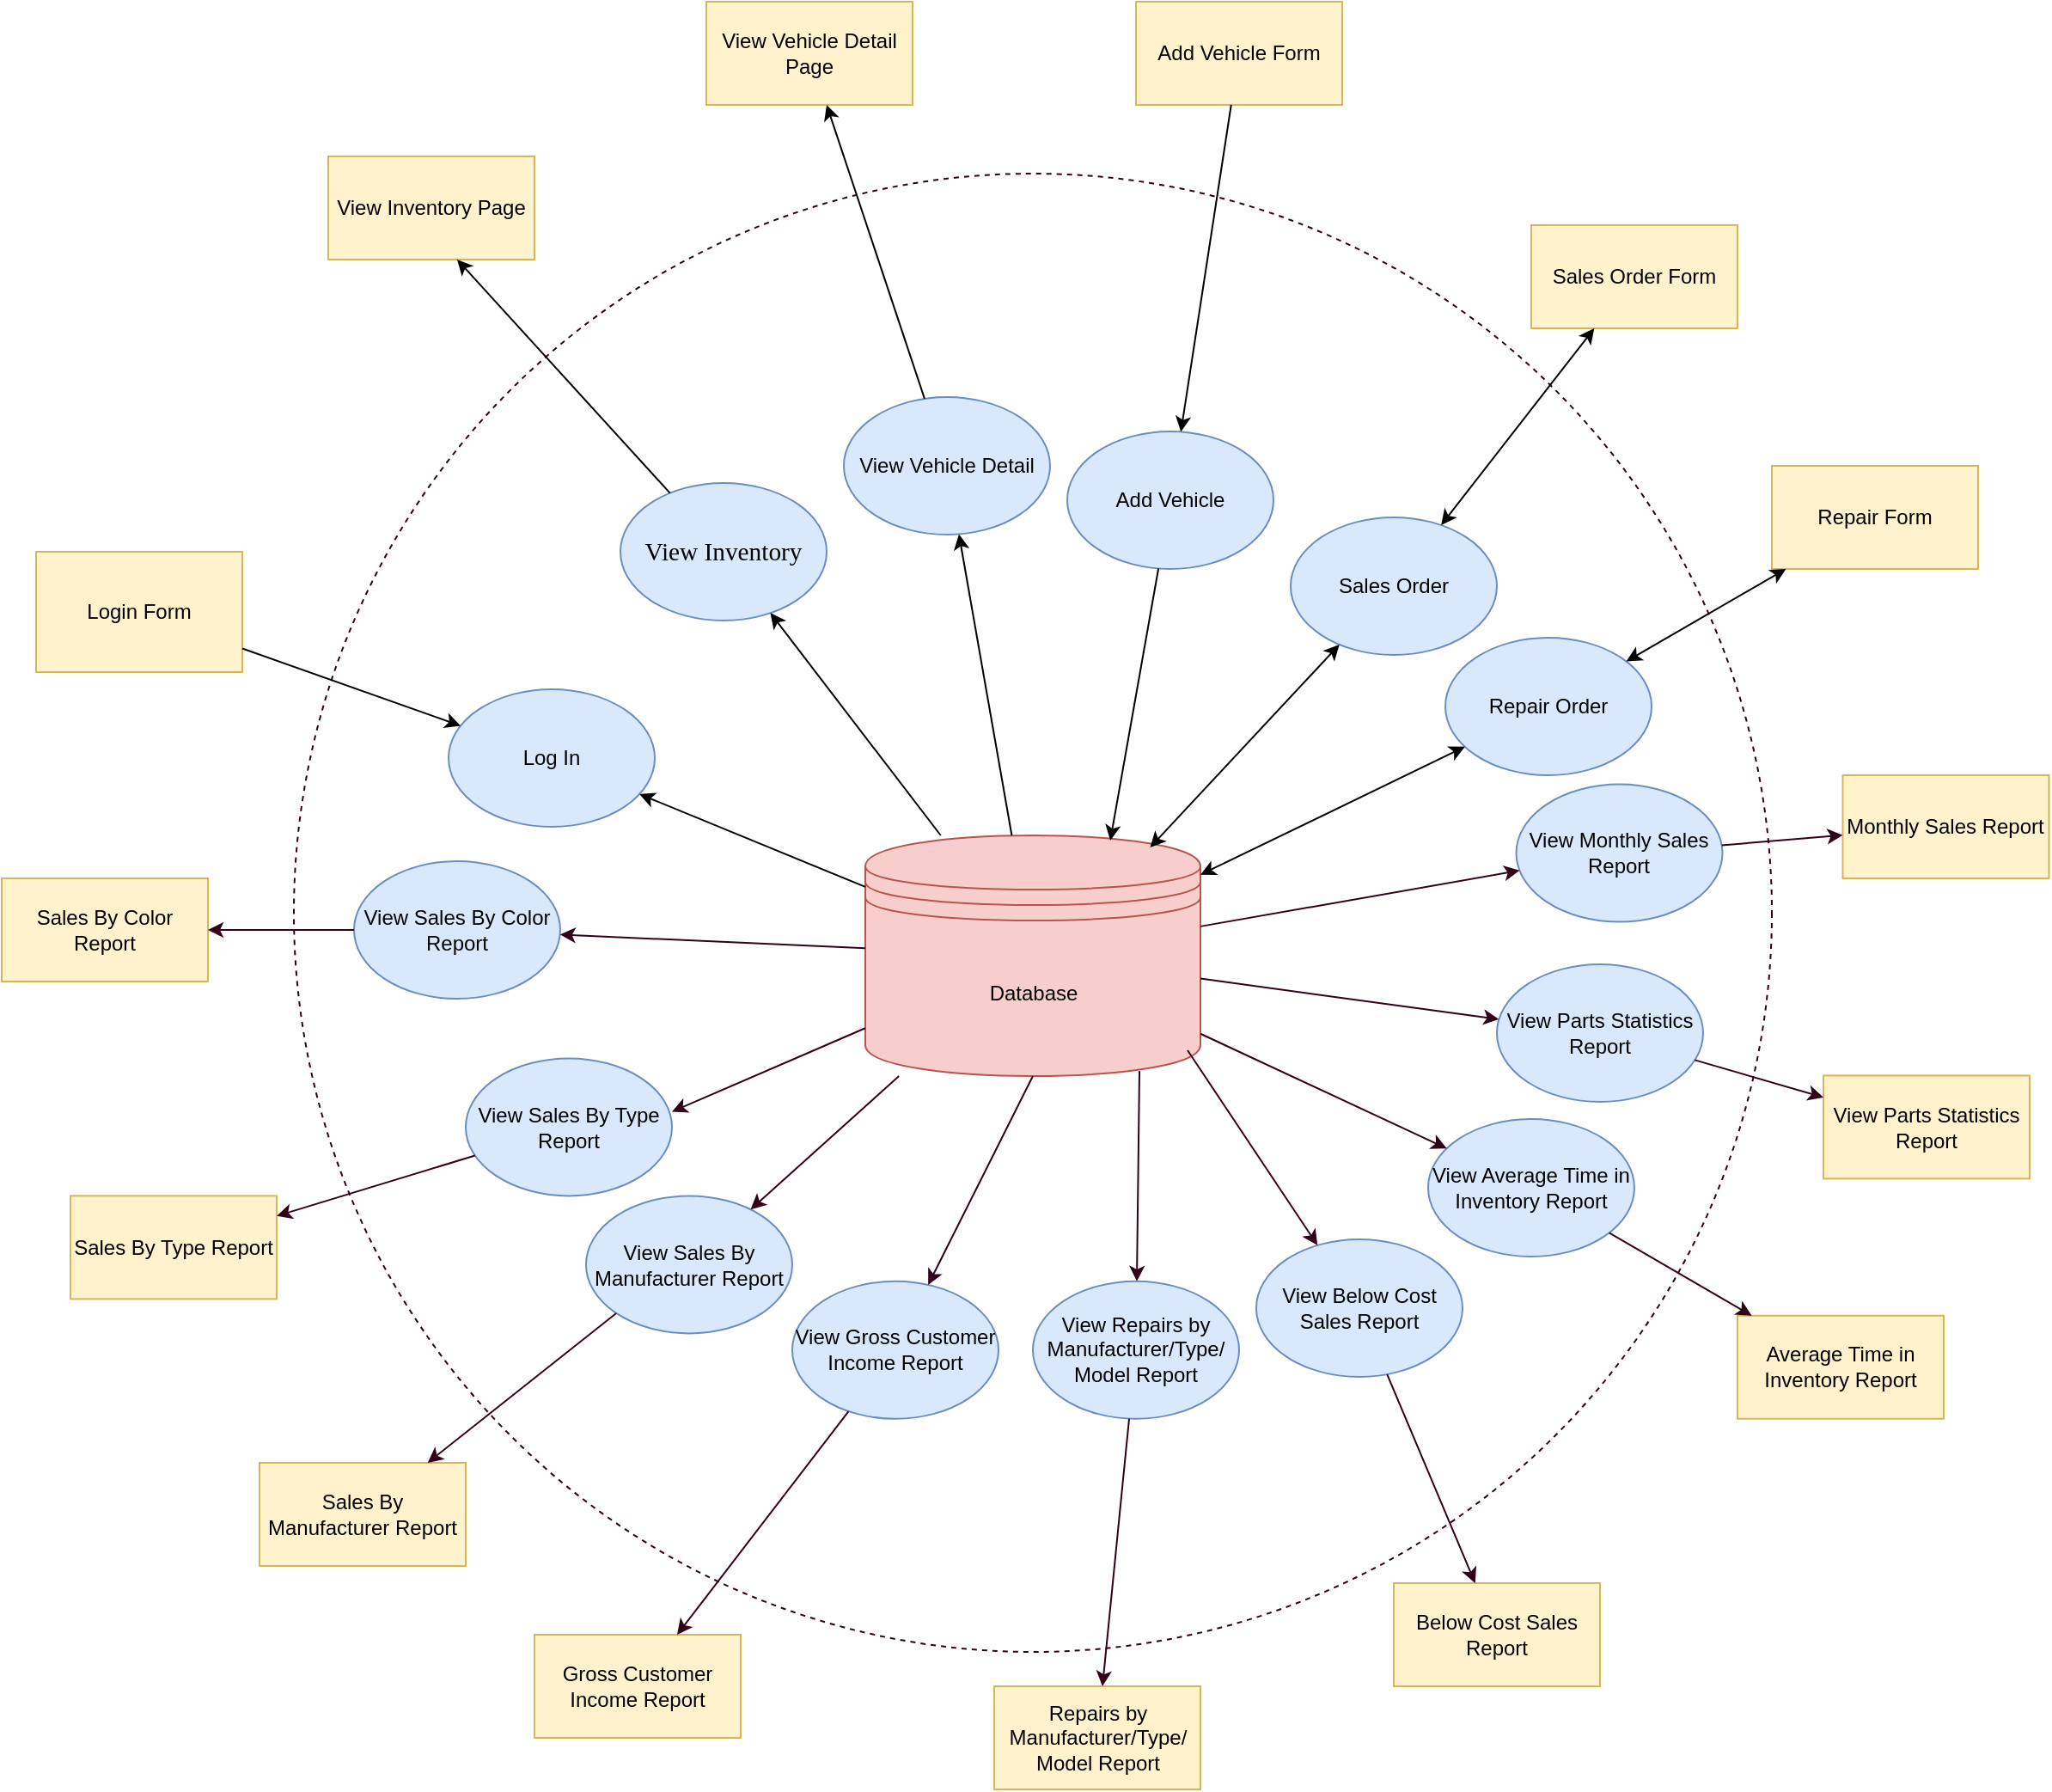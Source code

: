<mxfile version="15.4.1" type="device"><diagram id="fvlb-JJv1EiB5TIf9CUC" name="Page-1"><mxGraphModel dx="2283" dy="1836" grid="1" gridSize="10" guides="1" tooltips="1" connect="1" arrows="1" fold="1" page="1" pageScale="1" pageWidth="850" pageHeight="1100" math="0" shadow="0"><root><mxCell id="0"/><mxCell id="1" parent="0"/><mxCell id="1tPNpAr9WFf8I9JxlHyt-4" value="" style="ellipse;whiteSpace=wrap;html=1;aspect=fixed;dashed=1;fillOpacity=0;fillColor=#d5e8d4;strokeColor=#33001A;" parent="1" vertex="1"><mxGeometry x="-580" y="480" width="860" height="860" as="geometry"/></mxCell><mxCell id="1tPNpAr9WFf8I9JxlHyt-5" value="Database" style="shape=datastore;whiteSpace=wrap;html=1;fillColor=#f8cecc;strokeColor=#b85450;" parent="1" vertex="1"><mxGeometry x="-247.5" y="865" width="195" height="140" as="geometry"/></mxCell><mxCell id="1tPNpAr9WFf8I9JxlHyt-6" value="Log In" style="ellipse;whiteSpace=wrap;html=1;fillColor=#dae8fc;strokeColor=#6c8ebf;" parent="1" vertex="1"><mxGeometry x="-490" y="780" width="120" height="80" as="geometry"/></mxCell><mxCell id="1tPNpAr9WFf8I9JxlHyt-8" value="Login Form" style="rounded=0;whiteSpace=wrap;html=1;fillColor=#fff2cc;strokeColor=#d6b656;" parent="1" vertex="1"><mxGeometry x="-730" y="700" width="120" height="70" as="geometry"/></mxCell><mxCell id="1tPNpAr9WFf8I9JxlHyt-9" value="" style="endArrow=classic;html=1;" parent="1" source="1tPNpAr9WFf8I9JxlHyt-8" target="1tPNpAr9WFf8I9JxlHyt-6" edge="1"><mxGeometry width="50" height="50" relative="1" as="geometry"><mxPoint x="-100" y="850" as="sourcePoint"/><mxPoint x="-50" y="800" as="targetPoint"/></mxGeometry></mxCell><mxCell id="1tPNpAr9WFf8I9JxlHyt-10" value="" style="endArrow=classic;html=1;" parent="1" source="1tPNpAr9WFf8I9JxlHyt-5" target="1tPNpAr9WFf8I9JxlHyt-6" edge="1"><mxGeometry width="50" height="50" relative="1" as="geometry"><mxPoint x="-100" y="850" as="sourcePoint"/><mxPoint x="-50" y="800" as="targetPoint"/></mxGeometry></mxCell><mxCell id="1tPNpAr9WFf8I9JxlHyt-11" value="&lt;font face=&quot;times new roman&quot;&gt;&lt;span style=&quot;font-size: 14.667px&quot;&gt;View Inventory&lt;/span&gt;&lt;/font&gt;" style="ellipse;whiteSpace=wrap;html=1;fillColor=#dae8fc;strokeColor=#6c8ebf;" parent="1" vertex="1"><mxGeometry x="-390" y="660" width="120" height="80" as="geometry"/></mxCell><mxCell id="DkTNim6EPT7PsUbifiA9-1" value="" style="endArrow=classic;html=1;" parent="1" source="1tPNpAr9WFf8I9JxlHyt-5" target="1tPNpAr9WFf8I9JxlHyt-11" edge="1"><mxGeometry width="50" height="50" relative="1" as="geometry"><mxPoint x="-110" y="840" as="sourcePoint"/><mxPoint x="-60" y="790" as="targetPoint"/></mxGeometry></mxCell><mxCell id="sZU0m4PP4No2grJpaqXN-1" value="View Inventory Page" style="rounded=0;whiteSpace=wrap;html=1;fillColor=#fff2cc;strokeColor=#d6b656;" parent="1" vertex="1"><mxGeometry x="-560" y="470" width="120" height="60" as="geometry"/></mxCell><mxCell id="sZU0m4PP4No2grJpaqXN-2" value="" style="endArrow=classic;html=1;entryX=0.625;entryY=1;entryDx=0;entryDy=0;entryPerimeter=0;" parent="1" source="1tPNpAr9WFf8I9JxlHyt-11" target="sZU0m4PP4No2grJpaqXN-1" edge="1"><mxGeometry width="50" height="50" relative="1" as="geometry"><mxPoint x="-101.107" y="653.91" as="sourcePoint"/><mxPoint x="-190.003" y="529.995" as="targetPoint"/></mxGeometry></mxCell><mxCell id="sZU0m4PP4No2grJpaqXN-3" value="View Vehicle Detail Page" style="rounded=0;whiteSpace=wrap;html=1;fillColor=#fff2cc;strokeColor=#d6b656;" parent="1" vertex="1"><mxGeometry x="-340" y="380" width="120" height="60" as="geometry"/></mxCell><mxCell id="sZU0m4PP4No2grJpaqXN-4" value="View Vehicle Detail" style="ellipse;whiteSpace=wrap;html=1;fillColor=#dae8fc;strokeColor=#6c8ebf;" parent="1" vertex="1"><mxGeometry x="-260" y="610" width="120" height="80" as="geometry"/></mxCell><mxCell id="sZU0m4PP4No2grJpaqXN-6" value="" style="endArrow=classic;html=1;rounded=0;" parent="1" source="1tPNpAr9WFf8I9JxlHyt-5" target="sZU0m4PP4No2grJpaqXN-4" edge="1"><mxGeometry width="50" height="50" relative="1" as="geometry"><mxPoint x="-100" y="780" as="sourcePoint"/><mxPoint x="-50" y="730" as="targetPoint"/></mxGeometry></mxCell><mxCell id="sZU0m4PP4No2grJpaqXN-7" value="" style="endArrow=classic;html=1;rounded=0;" parent="1" source="sZU0m4PP4No2grJpaqXN-4" target="sZU0m4PP4No2grJpaqXN-3" edge="1"><mxGeometry width="50" height="50" relative="1" as="geometry"><mxPoint x="-90" y="550" as="sourcePoint"/><mxPoint x="-40" y="500" as="targetPoint"/></mxGeometry></mxCell><mxCell id="sZU0m4PP4No2grJpaqXN-8" value="Add Vehicle Form" style="rounded=0;whiteSpace=wrap;html=1;fillColor=#fff2cc;strokeColor=#d6b656;" parent="1" vertex="1"><mxGeometry x="-90" y="380" width="120" height="60" as="geometry"/></mxCell><mxCell id="sZU0m4PP4No2grJpaqXN-9" value="Add Vehicle" style="ellipse;whiteSpace=wrap;html=1;fillColor=#dae8fc;strokeColor=#6c8ebf;" parent="1" vertex="1"><mxGeometry x="-130" y="630" width="120" height="80" as="geometry"/></mxCell><mxCell id="sZU0m4PP4No2grJpaqXN-10" value="" style="endArrow=classic;html=1;rounded=0;entryX=0.731;entryY=0.021;entryDx=0;entryDy=0;entryPerimeter=0;" parent="1" source="sZU0m4PP4No2grJpaqXN-9" target="1tPNpAr9WFf8I9JxlHyt-5" edge="1"><mxGeometry width="50" height="50" relative="1" as="geometry"><mxPoint x="40" y="800" as="sourcePoint"/><mxPoint x="90" y="750" as="targetPoint"/></mxGeometry></mxCell><mxCell id="sZU0m4PP4No2grJpaqXN-11" value="" style="endArrow=classic;html=1;rounded=0;" parent="1" source="sZU0m4PP4No2grJpaqXN-8" target="sZU0m4PP4No2grJpaqXN-9" edge="1"><mxGeometry width="50" height="50" relative="1" as="geometry"><mxPoint x="-10" y="570" as="sourcePoint"/><mxPoint x="40" y="520" as="targetPoint"/></mxGeometry></mxCell><mxCell id="sZU0m4PP4No2grJpaqXN-12" value="Sales Order Form" style="rounded=0;whiteSpace=wrap;html=1;fillColor=#fff2cc;strokeColor=#d6b656;" parent="1" vertex="1"><mxGeometry x="140" y="510" width="120" height="60" as="geometry"/></mxCell><mxCell id="sZU0m4PP4No2grJpaqXN-13" value="Sales Order" style="ellipse;whiteSpace=wrap;html=1;fillColor=#dae8fc;strokeColor=#6c8ebf;" parent="1" vertex="1"><mxGeometry y="680" width="120" height="80" as="geometry"/></mxCell><mxCell id="sZU0m4PP4No2grJpaqXN-14" value="" style="endArrow=classic;startArrow=classic;html=1;rounded=0;exitX=0.85;exitY=0.05;exitDx=0;exitDy=0;exitPerimeter=0;" parent="1" source="1tPNpAr9WFf8I9JxlHyt-5" target="sZU0m4PP4No2grJpaqXN-13" edge="1"><mxGeometry width="50" height="50" relative="1" as="geometry"><mxPoint x="170" y="900" as="sourcePoint"/><mxPoint x="220" y="850" as="targetPoint"/></mxGeometry></mxCell><mxCell id="sZU0m4PP4No2grJpaqXN-15" value="" style="endArrow=classic;startArrow=classic;html=1;rounded=0;" parent="1" source="sZU0m4PP4No2grJpaqXN-13" target="sZU0m4PP4No2grJpaqXN-12" edge="1"><mxGeometry width="50" height="50" relative="1" as="geometry"><mxPoint x="240" y="650" as="sourcePoint"/><mxPoint x="290" y="600" as="targetPoint"/></mxGeometry></mxCell><mxCell id="sZU0m4PP4No2grJpaqXN-16" value="Repair Order" style="ellipse;whiteSpace=wrap;html=1;fillColor=#dae8fc;strokeColor=#6c8ebf;" parent="1" vertex="1"><mxGeometry x="90" y="750" width="120" height="80" as="geometry"/></mxCell><mxCell id="sZU0m4PP4No2grJpaqXN-18" value="Repair Form" style="rounded=0;whiteSpace=wrap;html=1;fillColor=#fff2cc;strokeColor=#d6b656;" parent="1" vertex="1"><mxGeometry x="280" y="650" width="120" height="60" as="geometry"/></mxCell><mxCell id="sZU0m4PP4No2grJpaqXN-21" value="" style="endArrow=classic;startArrow=classic;html=1;rounded=0;" parent="1" source="sZU0m4PP4No2grJpaqXN-18" target="sZU0m4PP4No2grJpaqXN-16" edge="1"><mxGeometry width="50" height="50" relative="1" as="geometry"><mxPoint x="-370" y="1110" as="sourcePoint"/><mxPoint x="-320" y="1060" as="targetPoint"/></mxGeometry></mxCell><mxCell id="sZU0m4PP4No2grJpaqXN-22" value="" style="endArrow=classic;startArrow=classic;html=1;rounded=0;" parent="1" source="sZU0m4PP4No2grJpaqXN-16" target="1tPNpAr9WFf8I9JxlHyt-5" edge="1"><mxGeometry width="50" height="50" relative="1" as="geometry"><mxPoint x="-270" y="1100" as="sourcePoint"/><mxPoint x="-165" y="1000" as="targetPoint"/></mxGeometry></mxCell><mxCell id="sZU0m4PP4No2grJpaqXN-23" value="View Sales By Color Report" style="ellipse;whiteSpace=wrap;html=1;fillColor=#dae8fc;strokeColor=#6c8ebf;" parent="1" vertex="1"><mxGeometry x="-545" y="880" width="120" height="80" as="geometry"/></mxCell><mxCell id="sZU0m4PP4No2grJpaqXN-24" value="Sales By Color Report" style="rounded=0;whiteSpace=wrap;html=1;fillColor=#fff2cc;strokeColor=#d6b656;" parent="1" vertex="1"><mxGeometry x="-750" y="890" width="120" height="60" as="geometry"/></mxCell><mxCell id="uwPKlo28l-NaFjgoJ3Ms-1" value="View Sales By Type Report" style="ellipse;whiteSpace=wrap;html=1;fillColor=#dae8fc;strokeColor=#6c8ebf;" vertex="1" parent="1"><mxGeometry x="-480" y="994.69" width="120" height="80" as="geometry"/></mxCell><mxCell id="uwPKlo28l-NaFjgoJ3Ms-2" value="Sales By Type Report" style="rounded=0;whiteSpace=wrap;html=1;fillColor=#fff2cc;strokeColor=#d6b656;" vertex="1" parent="1"><mxGeometry x="-710" y="1074.69" width="120" height="60" as="geometry"/></mxCell><mxCell id="uwPKlo28l-NaFjgoJ3Ms-5" value="View Sales By Manufacturer Report" style="ellipse;whiteSpace=wrap;html=1;fillColor=#dae8fc;strokeColor=#6c8ebf;" vertex="1" parent="1"><mxGeometry x="-410" y="1074.69" width="120" height="80" as="geometry"/></mxCell><mxCell id="uwPKlo28l-NaFjgoJ3Ms-6" value="Sales By Manufacturer Report" style="rounded=0;whiteSpace=wrap;html=1;fillColor=#fff2cc;strokeColor=#d6b656;" vertex="1" parent="1"><mxGeometry x="-600" y="1230" width="120" height="60" as="geometry"/></mxCell><mxCell id="uwPKlo28l-NaFjgoJ3Ms-10" value="" style="endArrow=classic;html=1;rounded=0;strokeColor=#33001A;" edge="1" parent="1" source="1tPNpAr9WFf8I9JxlHyt-5" target="sZU0m4PP4No2grJpaqXN-23"><mxGeometry width="50" height="50" relative="1" as="geometry"><mxPoint x="-370" y="950" as="sourcePoint"/><mxPoint x="-320" y="900" as="targetPoint"/></mxGeometry></mxCell><mxCell id="uwPKlo28l-NaFjgoJ3Ms-11" value="" style="endArrow=classic;html=1;rounded=0;strokeColor=#33001A;exitX=0;exitY=0.5;exitDx=0;exitDy=0;" edge="1" parent="1" source="sZU0m4PP4No2grJpaqXN-23" target="sZU0m4PP4No2grJpaqXN-24"><mxGeometry width="50" height="50" relative="1" as="geometry"><mxPoint x="-580" y="810" as="sourcePoint"/><mxPoint x="-530" y="760" as="targetPoint"/></mxGeometry></mxCell><mxCell id="uwPKlo28l-NaFjgoJ3Ms-12" value="" style="endArrow=classic;html=1;rounded=0;strokeColor=#33001A;entryX=1;entryY=0.388;entryDx=0;entryDy=0;entryPerimeter=0;" edge="1" parent="1" source="1tPNpAr9WFf8I9JxlHyt-5" target="uwPKlo28l-NaFjgoJ3Ms-1"><mxGeometry width="50" height="50" relative="1" as="geometry"><mxPoint x="-340" y="1030" as="sourcePoint"/><mxPoint x="-290" y="980" as="targetPoint"/></mxGeometry></mxCell><mxCell id="uwPKlo28l-NaFjgoJ3Ms-13" value="" style="endArrow=classic;html=1;rounded=0;strokeColor=#33001A;" edge="1" parent="1" source="uwPKlo28l-NaFjgoJ3Ms-1" target="uwPKlo28l-NaFjgoJ3Ms-2"><mxGeometry width="50" height="50" relative="1" as="geometry"><mxPoint x="-540" y="1110" as="sourcePoint"/><mxPoint x="-490" y="1060" as="targetPoint"/></mxGeometry></mxCell><mxCell id="uwPKlo28l-NaFjgoJ3Ms-14" value="" style="endArrow=classic;html=1;rounded=0;strokeColor=#33001A;exitX=0;exitY=1;exitDx=0;exitDy=0;" edge="1" parent="1" source="uwPKlo28l-NaFjgoJ3Ms-5" target="uwPKlo28l-NaFjgoJ3Ms-6"><mxGeometry width="50" height="50" relative="1" as="geometry"><mxPoint x="-460" y="1200" as="sourcePoint"/><mxPoint x="-410" y="1150" as="targetPoint"/></mxGeometry></mxCell><mxCell id="uwPKlo28l-NaFjgoJ3Ms-15" value="" style="endArrow=classic;html=1;rounded=0;strokeColor=#33001A;" edge="1" parent="1" source="1tPNpAr9WFf8I9JxlHyt-5" target="uwPKlo28l-NaFjgoJ3Ms-5"><mxGeometry width="50" height="50" relative="1" as="geometry"><mxPoint x="-200" y="1100" as="sourcePoint"/><mxPoint x="-150" y="1050" as="targetPoint"/></mxGeometry></mxCell><mxCell id="uwPKlo28l-NaFjgoJ3Ms-17" value="View Gross Customer Income Report" style="ellipse;whiteSpace=wrap;html=1;fillColor=#dae8fc;strokeColor=#6c8ebf;" vertex="1" parent="1"><mxGeometry x="-290" y="1124.38" width="120" height="80" as="geometry"/></mxCell><mxCell id="uwPKlo28l-NaFjgoJ3Ms-18" value="Gross Customer Income Report" style="rounded=0;whiteSpace=wrap;html=1;fillColor=#fff2cc;strokeColor=#d6b656;" vertex="1" parent="1"><mxGeometry x="-440.0" y="1330" width="120" height="60" as="geometry"/></mxCell><mxCell id="uwPKlo28l-NaFjgoJ3Ms-19" value="" style="endArrow=classic;html=1;rounded=0;strokeColor=#33001A;" edge="1" parent="1" source="uwPKlo28l-NaFjgoJ3Ms-17" target="uwPKlo28l-NaFjgoJ3Ms-18"><mxGeometry width="50" height="50" relative="1" as="geometry"><mxPoint x="-310.0" y="1250" as="sourcePoint"/><mxPoint x="-260.0" y="1200" as="targetPoint"/></mxGeometry></mxCell><mxCell id="uwPKlo28l-NaFjgoJ3Ms-20" value="" style="endArrow=classic;html=1;rounded=0;strokeColor=#33001A;exitX=0.5;exitY=1;exitDx=0;exitDy=0;" edge="1" parent="1" target="uwPKlo28l-NaFjgoJ3Ms-17" source="1tPNpAr9WFf8I9JxlHyt-5"><mxGeometry width="50" height="50" relative="1" as="geometry"><mxPoint x="-140.507" y="1010" as="sourcePoint"/><mxPoint x="-3.553e-15" y="1100" as="targetPoint"/></mxGeometry></mxCell><mxCell id="uwPKlo28l-NaFjgoJ3Ms-21" value="View Repairs by Manufacturer/Type/ Model Report" style="ellipse;whiteSpace=wrap;html=1;fillColor=#dae8fc;strokeColor=#6c8ebf;" vertex="1" parent="1"><mxGeometry x="-150" y="1124.38" width="120" height="80" as="geometry"/></mxCell><mxCell id="uwPKlo28l-NaFjgoJ3Ms-22" value="Repairs by Manufacturer/Type/ Model Report" style="rounded=0;whiteSpace=wrap;html=1;fillColor=#fff2cc;strokeColor=#d6b656;" vertex="1" parent="1"><mxGeometry x="-172.5" y="1360" width="120" height="60" as="geometry"/></mxCell><mxCell id="uwPKlo28l-NaFjgoJ3Ms-23" value="" style="endArrow=classic;html=1;rounded=0;strokeColor=#33001A;" edge="1" parent="1" source="uwPKlo28l-NaFjgoJ3Ms-21" target="uwPKlo28l-NaFjgoJ3Ms-22"><mxGeometry width="50" height="50" relative="1" as="geometry"><mxPoint x="-110.0" y="1239.69" as="sourcePoint"/><mxPoint x="-60.0" y="1189.69" as="targetPoint"/></mxGeometry></mxCell><mxCell id="uwPKlo28l-NaFjgoJ3Ms-24" value="" style="endArrow=classic;html=1;rounded=0;strokeColor=#33001A;exitX=0.818;exitY=0.979;exitDx=0;exitDy=0;exitPerimeter=0;" edge="1" parent="1" target="uwPKlo28l-NaFjgoJ3Ms-21" source="1tPNpAr9WFf8I9JxlHyt-5"><mxGeometry width="50" height="50" relative="1" as="geometry"><mxPoint x="50" y="994.69" as="sourcePoint"/><mxPoint x="200" y="1089.69" as="targetPoint"/></mxGeometry></mxCell><mxCell id="uwPKlo28l-NaFjgoJ3Ms-25" value="View Below Cost Sales Report" style="ellipse;whiteSpace=wrap;html=1;fillColor=#dae8fc;strokeColor=#6c8ebf;" vertex="1" parent="1"><mxGeometry x="-20" y="1100.0" width="120" height="80" as="geometry"/></mxCell><mxCell id="uwPKlo28l-NaFjgoJ3Ms-26" value="Below Cost Sales Report" style="rounded=0;whiteSpace=wrap;html=1;fillColor=#fff2cc;strokeColor=#d6b656;" vertex="1" parent="1"><mxGeometry x="60.0" y="1300" width="120" height="60" as="geometry"/></mxCell><mxCell id="uwPKlo28l-NaFjgoJ3Ms-27" value="" style="endArrow=classic;html=1;rounded=0;strokeColor=#33001A;" edge="1" parent="1" source="uwPKlo28l-NaFjgoJ3Ms-25" target="uwPKlo28l-NaFjgoJ3Ms-26"><mxGeometry width="50" height="50" relative="1" as="geometry"><mxPoint x="20.0" y="1197.63" as="sourcePoint"/><mxPoint x="70.0" y="1147.63" as="targetPoint"/></mxGeometry></mxCell><mxCell id="uwPKlo28l-NaFjgoJ3Ms-28" value="" style="endArrow=classic;html=1;rounded=0;strokeColor=#33001A;" edge="1" parent="1" target="uwPKlo28l-NaFjgoJ3Ms-25"><mxGeometry width="50" height="50" relative="1" as="geometry"><mxPoint x="-60" y="990" as="sourcePoint"/><mxPoint x="330" y="1047.63" as="targetPoint"/></mxGeometry></mxCell><mxCell id="uwPKlo28l-NaFjgoJ3Ms-29" value="View Average Time in Inventory Report" style="ellipse;whiteSpace=wrap;html=1;fillColor=#dae8fc;strokeColor=#6c8ebf;" vertex="1" parent="1"><mxGeometry x="80" y="1030.0" width="120" height="80" as="geometry"/></mxCell><mxCell id="uwPKlo28l-NaFjgoJ3Ms-30" value="Average Time in Inventory Report" style="rounded=0;whiteSpace=wrap;html=1;fillColor=#fff2cc;strokeColor=#d6b656;" vertex="1" parent="1"><mxGeometry x="260" y="1144.38" width="120" height="60" as="geometry"/></mxCell><mxCell id="uwPKlo28l-NaFjgoJ3Ms-31" value="" style="endArrow=classic;html=1;rounded=0;strokeColor=#33001A;" edge="1" parent="1" source="uwPKlo28l-NaFjgoJ3Ms-29" target="uwPKlo28l-NaFjgoJ3Ms-30"><mxGeometry width="50" height="50" relative="1" as="geometry"><mxPoint x="104.98" y="1127.61" as="sourcePoint"/><mxPoint x="154.98" y="1077.61" as="targetPoint"/></mxGeometry></mxCell><mxCell id="uwPKlo28l-NaFjgoJ3Ms-32" value="" style="endArrow=classic;html=1;rounded=0;strokeColor=#33001A;" edge="1" parent="1" target="uwPKlo28l-NaFjgoJ3Ms-29" source="1tPNpAr9WFf8I9JxlHyt-5"><mxGeometry width="50" height="50" relative="1" as="geometry"><mxPoint x="35.015" y="920" as="sourcePoint"/><mxPoint x="414.98" y="977.61" as="targetPoint"/></mxGeometry></mxCell><mxCell id="uwPKlo28l-NaFjgoJ3Ms-33" value="View Parts Statistics Report" style="ellipse;whiteSpace=wrap;html=1;fillColor=#dae8fc;strokeColor=#6c8ebf;" vertex="1" parent="1"><mxGeometry x="120" y="940.0" width="120" height="80" as="geometry"/></mxCell><mxCell id="uwPKlo28l-NaFjgoJ3Ms-34" value="View Parts Statistics Report" style="rounded=0;whiteSpace=wrap;html=1;fillColor=#fff2cc;strokeColor=#d6b656;" vertex="1" parent="1"><mxGeometry x="310" y="1004.69" width="120" height="60" as="geometry"/></mxCell><mxCell id="uwPKlo28l-NaFjgoJ3Ms-35" value="" style="endArrow=classic;html=1;rounded=0;strokeColor=#33001A;" edge="1" parent="1" source="uwPKlo28l-NaFjgoJ3Ms-33" target="uwPKlo28l-NaFjgoJ3Ms-34"><mxGeometry width="50" height="50" relative="1" as="geometry"><mxPoint x="137.48" y="1047.61" as="sourcePoint"/><mxPoint x="187.48" y="997.61" as="targetPoint"/></mxGeometry></mxCell><mxCell id="uwPKlo28l-NaFjgoJ3Ms-36" value="" style="endArrow=classic;html=1;rounded=0;strokeColor=#33001A;" edge="1" parent="1" target="uwPKlo28l-NaFjgoJ3Ms-33" source="1tPNpAr9WFf8I9JxlHyt-5"><mxGeometry width="50" height="50" relative="1" as="geometry"><mxPoint x="-20" y="900.388" as="sourcePoint"/><mxPoint x="447.48" y="897.61" as="targetPoint"/></mxGeometry></mxCell><mxCell id="uwPKlo28l-NaFjgoJ3Ms-37" value="View Monthly Sales Report" style="ellipse;whiteSpace=wrap;html=1;fillColor=#dae8fc;strokeColor=#6c8ebf;" vertex="1" parent="1"><mxGeometry x="131.25" y="835.31" width="120" height="80" as="geometry"/></mxCell><mxCell id="uwPKlo28l-NaFjgoJ3Ms-38" value="Monthly Sales Report" style="rounded=0;whiteSpace=wrap;html=1;fillColor=#fff2cc;strokeColor=#d6b656;" vertex="1" parent="1"><mxGeometry x="321.25" y="830" width="120" height="60" as="geometry"/></mxCell><mxCell id="uwPKlo28l-NaFjgoJ3Ms-39" value="" style="endArrow=classic;html=1;rounded=0;strokeColor=#33001A;" edge="1" parent="1" source="uwPKlo28l-NaFjgoJ3Ms-37" target="uwPKlo28l-NaFjgoJ3Ms-38"><mxGeometry width="50" height="50" relative="1" as="geometry"><mxPoint x="148.73" y="942.92" as="sourcePoint"/><mxPoint x="198.73" y="892.92" as="targetPoint"/></mxGeometry></mxCell><mxCell id="uwPKlo28l-NaFjgoJ3Ms-40" value="" style="endArrow=classic;html=1;rounded=0;strokeColor=#33001A;" edge="1" parent="1" target="uwPKlo28l-NaFjgoJ3Ms-37" source="1tPNpAr9WFf8I9JxlHyt-5"><mxGeometry width="50" height="50" relative="1" as="geometry"><mxPoint x="-41.25" y="843.605" as="sourcePoint"/><mxPoint x="458.73" y="792.92" as="targetPoint"/></mxGeometry></mxCell></root></mxGraphModel></diagram></mxfile>